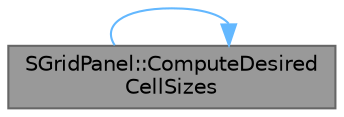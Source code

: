 digraph "SGridPanel::ComputeDesiredCellSizes"
{
 // INTERACTIVE_SVG=YES
 // LATEX_PDF_SIZE
  bgcolor="transparent";
  edge [fontname=Helvetica,fontsize=10,labelfontname=Helvetica,labelfontsize=10];
  node [fontname=Helvetica,fontsize=10,shape=box,height=0.2,width=0.4];
  rankdir="LR";
  Node1 [id="Node000001",label="SGridPanel::ComputeDesired\lCellSizes",height=0.2,width=0.4,color="gray40", fillcolor="grey60", style="filled", fontcolor="black",tooltip="Compute the sizes of columns and rows needed to fit all the slots in this grid."];
  Node1 -> Node1 [id="edge1_Node000001_Node000001",color="steelblue1",style="solid",tooltip=" "];
}
